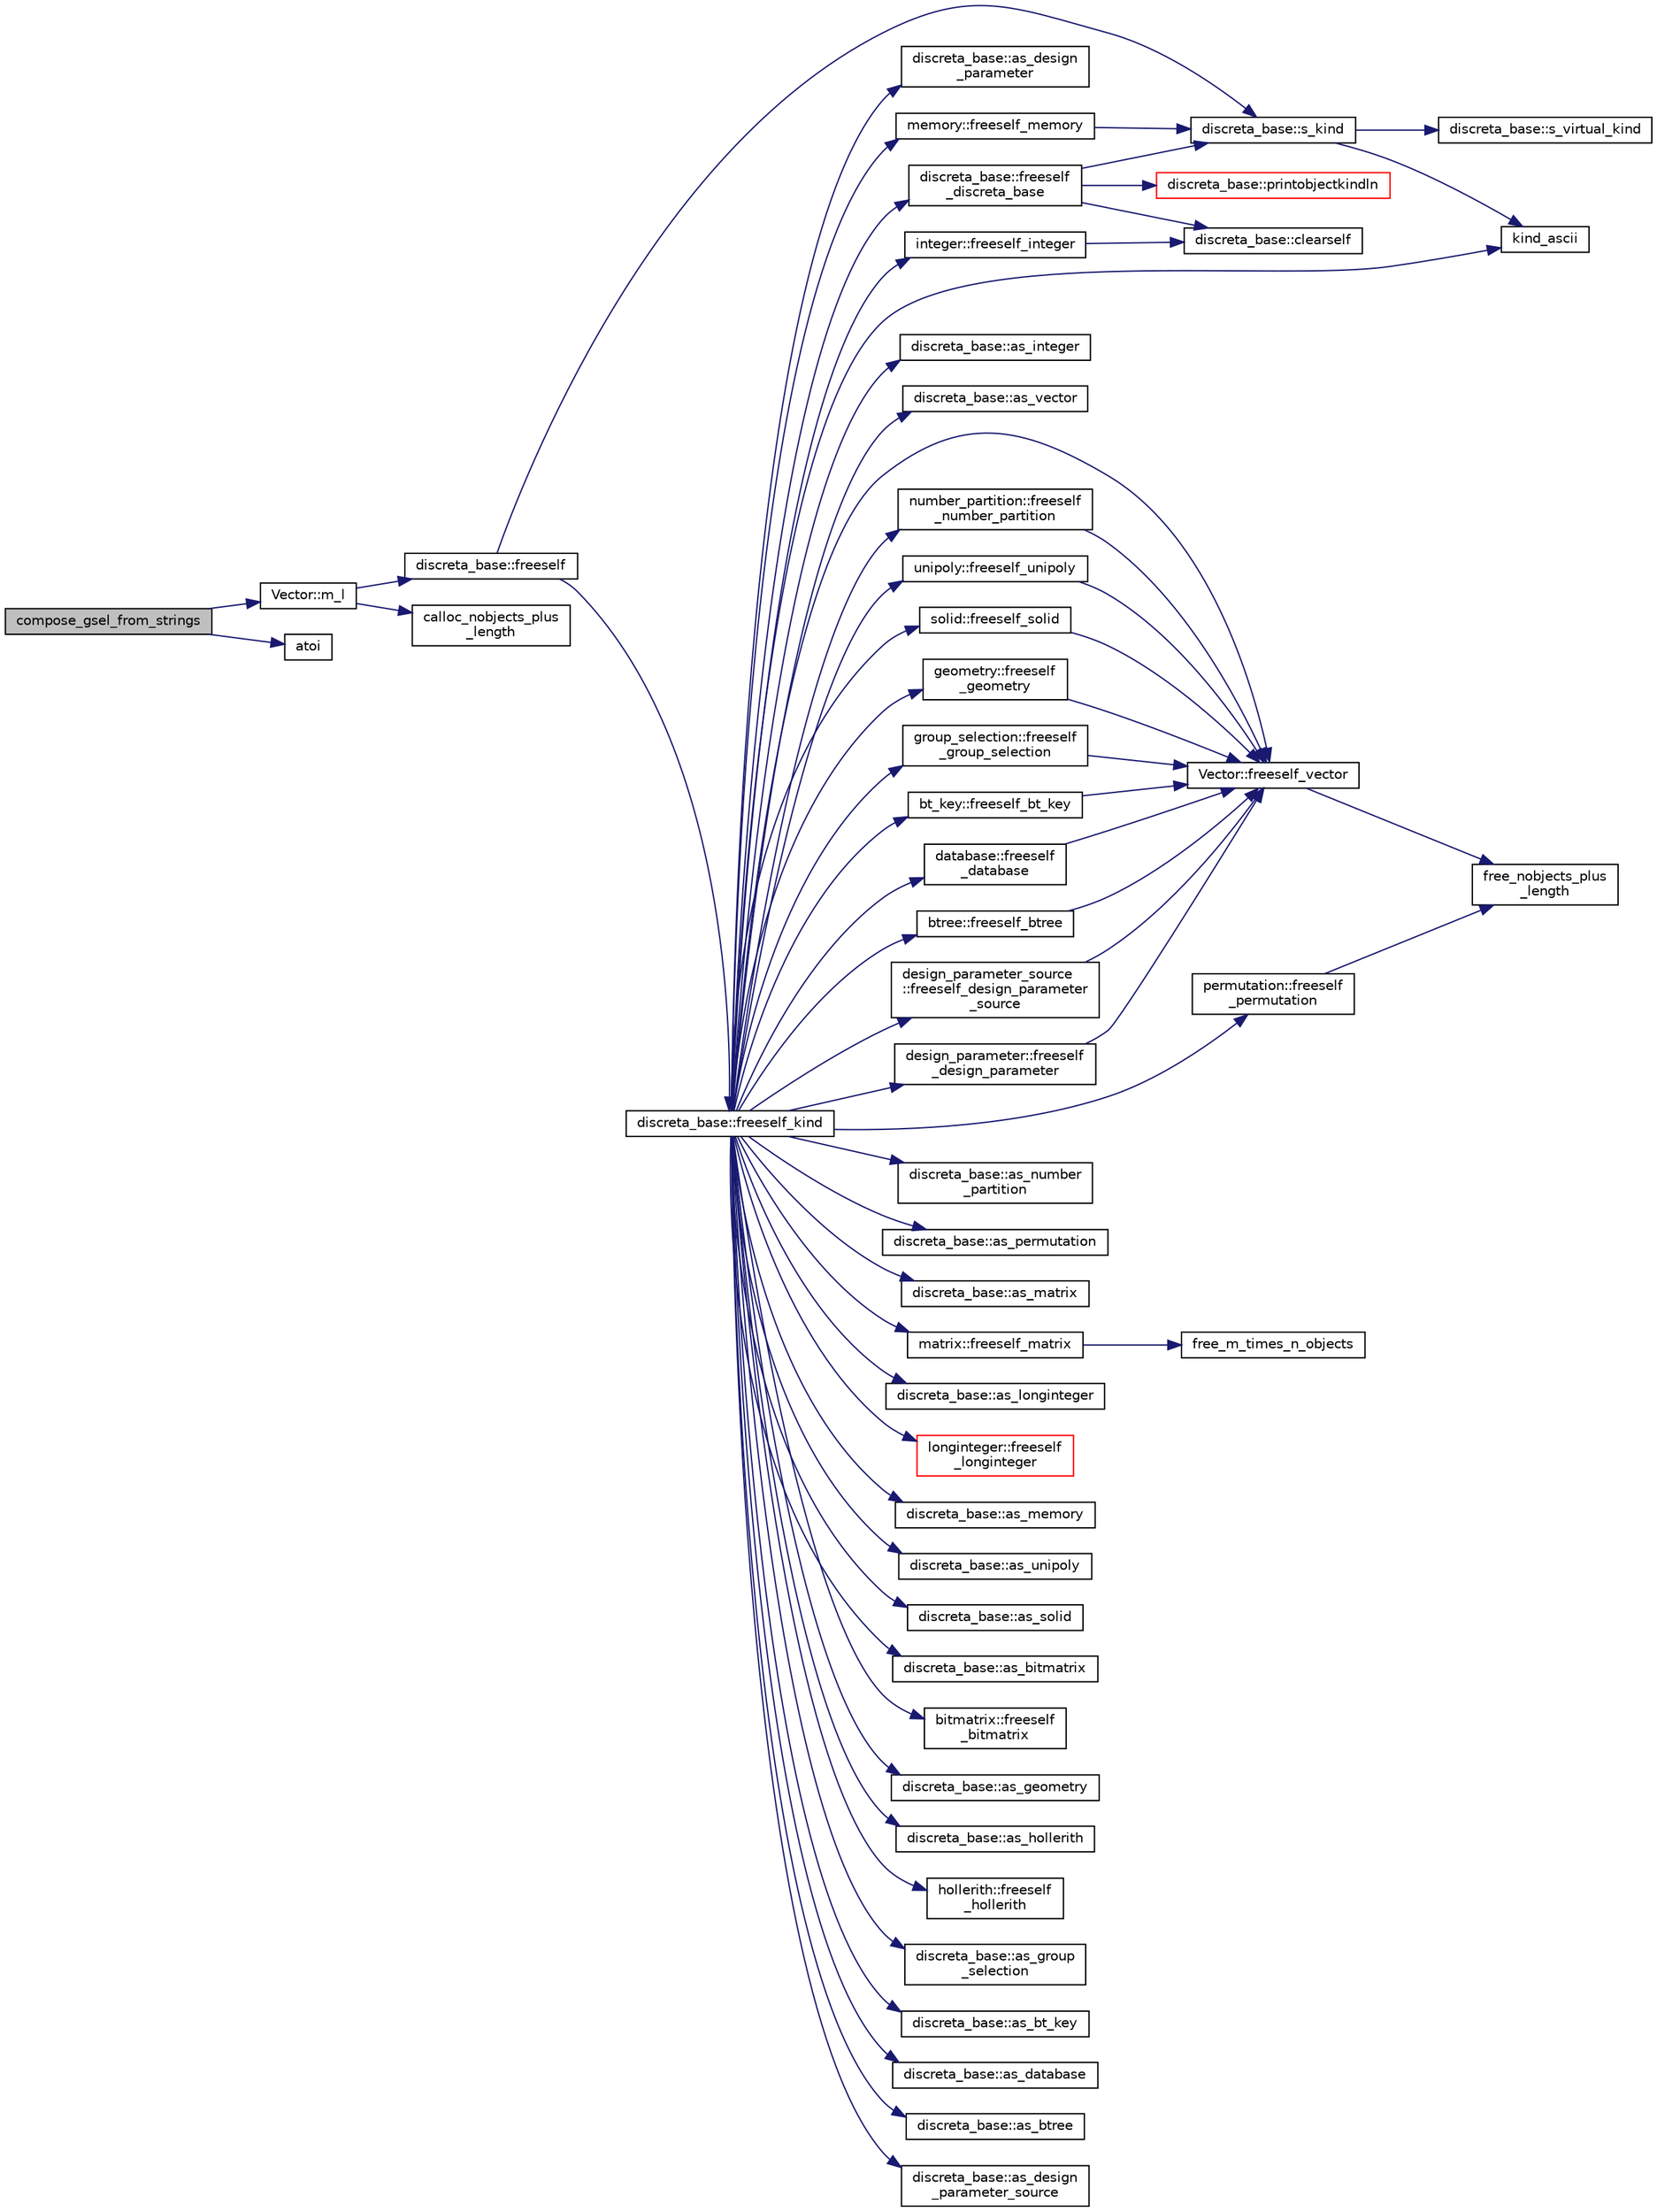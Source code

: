 digraph "compose_gsel_from_strings"
{
  edge [fontname="Helvetica",fontsize="10",labelfontname="Helvetica",labelfontsize="10"];
  node [fontname="Helvetica",fontsize="10",shape=record];
  rankdir="LR";
  Node2020 [label="compose_gsel_from_strings",height=0.2,width=0.4,color="black", fillcolor="grey75", style="filled", fontcolor="black"];
  Node2020 -> Node2021 [color="midnightblue",fontsize="10",style="solid",fontname="Helvetica"];
  Node2021 [label="Vector::m_l",height=0.2,width=0.4,color="black", fillcolor="white", style="filled",URL="$d5/db2/class_vector.html#a00f5520c2a6b4f5282a1a8bcf8ea74eb"];
  Node2021 -> Node2022 [color="midnightblue",fontsize="10",style="solid",fontname="Helvetica"];
  Node2022 [label="discreta_base::freeself",height=0.2,width=0.4,color="black", fillcolor="white", style="filled",URL="$d7/d71/classdiscreta__base.html#a9a3c9501a562293b5667c11b9174d6e5"];
  Node2022 -> Node2023 [color="midnightblue",fontsize="10",style="solid",fontname="Helvetica"];
  Node2023 [label="discreta_base::freeself_kind",height=0.2,width=0.4,color="black", fillcolor="white", style="filled",URL="$d7/d71/classdiscreta__base.html#a63a23ada2165b3838fab719ed458cec8"];
  Node2023 -> Node2024 [color="midnightblue",fontsize="10",style="solid",fontname="Helvetica"];
  Node2024 [label="discreta_base::freeself\l_discreta_base",height=0.2,width=0.4,color="black", fillcolor="white", style="filled",URL="$d7/d71/classdiscreta__base.html#a8b1ec2cee4566034441e066dc2c027db"];
  Node2024 -> Node2025 [color="midnightblue",fontsize="10",style="solid",fontname="Helvetica"];
  Node2025 [label="discreta_base::s_kind",height=0.2,width=0.4,color="black", fillcolor="white", style="filled",URL="$d7/d71/classdiscreta__base.html#a8a830025c74adbbc3362418a7c2ba157"];
  Node2025 -> Node2026 [color="midnightblue",fontsize="10",style="solid",fontname="Helvetica"];
  Node2026 [label="discreta_base::s_virtual_kind",height=0.2,width=0.4,color="black", fillcolor="white", style="filled",URL="$d7/d71/classdiscreta__base.html#a52778a6d6943a468be083d0785d418fb"];
  Node2025 -> Node2027 [color="midnightblue",fontsize="10",style="solid",fontname="Helvetica"];
  Node2027 [label="kind_ascii",height=0.2,width=0.4,color="black", fillcolor="white", style="filled",URL="$d9/d60/discreta_8h.html#ad0ce825a9f29bc6cec27e1b64cfe27bf"];
  Node2024 -> Node2028 [color="midnightblue",fontsize="10",style="solid",fontname="Helvetica"];
  Node2028 [label="discreta_base::printobjectkindln",height=0.2,width=0.4,color="red", fillcolor="white", style="filled",URL="$d7/d71/classdiscreta__base.html#a677ccc8f392ebedde05e453f8cf59559"];
  Node2024 -> Node2030 [color="midnightblue",fontsize="10",style="solid",fontname="Helvetica"];
  Node2030 [label="discreta_base::clearself",height=0.2,width=0.4,color="black", fillcolor="white", style="filled",URL="$d7/d71/classdiscreta__base.html#acc3985eac311491ab6ea3e409cffd3c4"];
  Node2023 -> Node2031 [color="midnightblue",fontsize="10",style="solid",fontname="Helvetica"];
  Node2031 [label="discreta_base::as_integer",height=0.2,width=0.4,color="black", fillcolor="white", style="filled",URL="$d7/d71/classdiscreta__base.html#a00d7691eaf874fd283d942692fe8dd26"];
  Node2023 -> Node2032 [color="midnightblue",fontsize="10",style="solid",fontname="Helvetica"];
  Node2032 [label="integer::freeself_integer",height=0.2,width=0.4,color="black", fillcolor="white", style="filled",URL="$d0/de5/classinteger.html#a02eb557612c9db1820dd75a77151edc0"];
  Node2032 -> Node2030 [color="midnightblue",fontsize="10",style="solid",fontname="Helvetica"];
  Node2023 -> Node2033 [color="midnightblue",fontsize="10",style="solid",fontname="Helvetica"];
  Node2033 [label="discreta_base::as_vector",height=0.2,width=0.4,color="black", fillcolor="white", style="filled",URL="$d7/d71/classdiscreta__base.html#a7bdd6cae39c380b128ee9e17e42cf020"];
  Node2023 -> Node2034 [color="midnightblue",fontsize="10",style="solid",fontname="Helvetica"];
  Node2034 [label="Vector::freeself_vector",height=0.2,width=0.4,color="black", fillcolor="white", style="filled",URL="$d5/db2/class_vector.html#ad55c58937ca8fb342247a2c0fb572d20"];
  Node2034 -> Node2035 [color="midnightblue",fontsize="10",style="solid",fontname="Helvetica"];
  Node2035 [label="free_nobjects_plus\l_length",height=0.2,width=0.4,color="black", fillcolor="white", style="filled",URL="$d9/d60/discreta_8h.html#a9fe9986097b58d1ade2867be95632efb"];
  Node2023 -> Node2036 [color="midnightblue",fontsize="10",style="solid",fontname="Helvetica"];
  Node2036 [label="discreta_base::as_number\l_partition",height=0.2,width=0.4,color="black", fillcolor="white", style="filled",URL="$d7/d71/classdiscreta__base.html#a307aa09de0e925d46697707968ffab00"];
  Node2023 -> Node2037 [color="midnightblue",fontsize="10",style="solid",fontname="Helvetica"];
  Node2037 [label="number_partition::freeself\l_number_partition",height=0.2,width=0.4,color="black", fillcolor="white", style="filled",URL="$df/d50/classnumber__partition.html#aa74111c1c8cd218b654e7b7c1ca42eb5"];
  Node2037 -> Node2034 [color="midnightblue",fontsize="10",style="solid",fontname="Helvetica"];
  Node2023 -> Node2038 [color="midnightblue",fontsize="10",style="solid",fontname="Helvetica"];
  Node2038 [label="discreta_base::as_permutation",height=0.2,width=0.4,color="black", fillcolor="white", style="filled",URL="$d7/d71/classdiscreta__base.html#aa4e72f36a82984239b12ae831e131098"];
  Node2023 -> Node2039 [color="midnightblue",fontsize="10",style="solid",fontname="Helvetica"];
  Node2039 [label="permutation::freeself\l_permutation",height=0.2,width=0.4,color="black", fillcolor="white", style="filled",URL="$d0/d08/classpermutation.html#a1f86343fa765d71c976d79e5ce372c12"];
  Node2039 -> Node2035 [color="midnightblue",fontsize="10",style="solid",fontname="Helvetica"];
  Node2023 -> Node2040 [color="midnightblue",fontsize="10",style="solid",fontname="Helvetica"];
  Node2040 [label="discreta_base::as_matrix",height=0.2,width=0.4,color="black", fillcolor="white", style="filled",URL="$d7/d71/classdiscreta__base.html#ae4d7f56d917a4707b838fbffde6467ff"];
  Node2023 -> Node2041 [color="midnightblue",fontsize="10",style="solid",fontname="Helvetica"];
  Node2041 [label="matrix::freeself_matrix",height=0.2,width=0.4,color="black", fillcolor="white", style="filled",URL="$d1/d8d/classmatrix.html#ab47d61820499f35c15bf82fb6a3b9bd1"];
  Node2041 -> Node2042 [color="midnightblue",fontsize="10",style="solid",fontname="Helvetica"];
  Node2042 [label="free_m_times_n_objects",height=0.2,width=0.4,color="black", fillcolor="white", style="filled",URL="$d9/d60/discreta_8h.html#a5a672671f49ca4a2855b0a601f612aef"];
  Node2023 -> Node2043 [color="midnightblue",fontsize="10",style="solid",fontname="Helvetica"];
  Node2043 [label="discreta_base::as_longinteger",height=0.2,width=0.4,color="black", fillcolor="white", style="filled",URL="$d7/d71/classdiscreta__base.html#a20a094639eb711b10c8694c51937f7cd"];
  Node2023 -> Node2044 [color="midnightblue",fontsize="10",style="solid",fontname="Helvetica"];
  Node2044 [label="longinteger::freeself\l_longinteger",height=0.2,width=0.4,color="red", fillcolor="white", style="filled",URL="$d3/d71/classlonginteger.html#a82006f4b7c6bf897de0387497e16c219"];
  Node2023 -> Node2046 [color="midnightblue",fontsize="10",style="solid",fontname="Helvetica"];
  Node2046 [label="discreta_base::as_memory",height=0.2,width=0.4,color="black", fillcolor="white", style="filled",URL="$d7/d71/classdiscreta__base.html#ad94b2d7dce0cd4fa22db57f6e79c4bd2"];
  Node2023 -> Node2047 [color="midnightblue",fontsize="10",style="solid",fontname="Helvetica"];
  Node2047 [label="memory::freeself_memory",height=0.2,width=0.4,color="black", fillcolor="white", style="filled",URL="$d8/d99/classmemory.html#a19366f9105d79a0e818cc19255d7ef4f"];
  Node2047 -> Node2025 [color="midnightblue",fontsize="10",style="solid",fontname="Helvetica"];
  Node2023 -> Node2048 [color="midnightblue",fontsize="10",style="solid",fontname="Helvetica"];
  Node2048 [label="discreta_base::as_unipoly",height=0.2,width=0.4,color="black", fillcolor="white", style="filled",URL="$d7/d71/classdiscreta__base.html#ad50d8027f039fe5c2478cddb243adc9d"];
  Node2023 -> Node2049 [color="midnightblue",fontsize="10",style="solid",fontname="Helvetica"];
  Node2049 [label="unipoly::freeself_unipoly",height=0.2,width=0.4,color="black", fillcolor="white", style="filled",URL="$d1/d89/classunipoly.html#aad315db6c6adb555a0c63877aab7d27e"];
  Node2049 -> Node2034 [color="midnightblue",fontsize="10",style="solid",fontname="Helvetica"];
  Node2023 -> Node2050 [color="midnightblue",fontsize="10",style="solid",fontname="Helvetica"];
  Node2050 [label="discreta_base::as_solid",height=0.2,width=0.4,color="black", fillcolor="white", style="filled",URL="$d7/d71/classdiscreta__base.html#a1fc5f2b85ec97ab0a69dd64903c970a5"];
  Node2023 -> Node2051 [color="midnightblue",fontsize="10",style="solid",fontname="Helvetica"];
  Node2051 [label="solid::freeself_solid",height=0.2,width=0.4,color="black", fillcolor="white", style="filled",URL="$d8/def/classsolid.html#a84c2f0abd7b24b1cf2ccefa9c99567fe"];
  Node2051 -> Node2034 [color="midnightblue",fontsize="10",style="solid",fontname="Helvetica"];
  Node2023 -> Node2052 [color="midnightblue",fontsize="10",style="solid",fontname="Helvetica"];
  Node2052 [label="discreta_base::as_bitmatrix",height=0.2,width=0.4,color="black", fillcolor="white", style="filled",URL="$d7/d71/classdiscreta__base.html#a071ad54ea8ef6c9d1d15f532e5a76df6"];
  Node2023 -> Node2053 [color="midnightblue",fontsize="10",style="solid",fontname="Helvetica"];
  Node2053 [label="bitmatrix::freeself\l_bitmatrix",height=0.2,width=0.4,color="black", fillcolor="white", style="filled",URL="$de/dc8/classbitmatrix.html#a4b84eed56a244df63819eae6b7ba1eff"];
  Node2023 -> Node2054 [color="midnightblue",fontsize="10",style="solid",fontname="Helvetica"];
  Node2054 [label="discreta_base::as_geometry",height=0.2,width=0.4,color="black", fillcolor="white", style="filled",URL="$d7/d71/classdiscreta__base.html#a38fc7b4cdd830703e9d87354b79bc5c8"];
  Node2023 -> Node2055 [color="midnightblue",fontsize="10",style="solid",fontname="Helvetica"];
  Node2055 [label="geometry::freeself\l_geometry",height=0.2,width=0.4,color="black", fillcolor="white", style="filled",URL="$da/d44/classgeometry.html#a504b1b52d24b4ae00d9fd0b7838b57e6"];
  Node2055 -> Node2034 [color="midnightblue",fontsize="10",style="solid",fontname="Helvetica"];
  Node2023 -> Node2056 [color="midnightblue",fontsize="10",style="solid",fontname="Helvetica"];
  Node2056 [label="discreta_base::as_hollerith",height=0.2,width=0.4,color="black", fillcolor="white", style="filled",URL="$d7/d71/classdiscreta__base.html#a3e66f82711f314710107e2f29e589690"];
  Node2023 -> Node2057 [color="midnightblue",fontsize="10",style="solid",fontname="Helvetica"];
  Node2057 [label="hollerith::freeself\l_hollerith",height=0.2,width=0.4,color="black", fillcolor="white", style="filled",URL="$d8/d99/classhollerith.html#a240d1b30780c9e09323d0b3ad5e2d1f7"];
  Node2023 -> Node2058 [color="midnightblue",fontsize="10",style="solid",fontname="Helvetica"];
  Node2058 [label="discreta_base::as_group\l_selection",height=0.2,width=0.4,color="black", fillcolor="white", style="filled",URL="$d7/d71/classdiscreta__base.html#aae1bac4883c567718bef9fb610abbdc8"];
  Node2023 -> Node2059 [color="midnightblue",fontsize="10",style="solid",fontname="Helvetica"];
  Node2059 [label="group_selection::freeself\l_group_selection",height=0.2,width=0.4,color="black", fillcolor="white", style="filled",URL="$d6/db0/classgroup__selection.html#a778b1a466858bf7f90516eeba1795798"];
  Node2059 -> Node2034 [color="midnightblue",fontsize="10",style="solid",fontname="Helvetica"];
  Node2023 -> Node2060 [color="midnightblue",fontsize="10",style="solid",fontname="Helvetica"];
  Node2060 [label="discreta_base::as_bt_key",height=0.2,width=0.4,color="black", fillcolor="white", style="filled",URL="$d7/d71/classdiscreta__base.html#a2734c6e08dca17cf6588bd5064ec1b9f"];
  Node2023 -> Node2061 [color="midnightblue",fontsize="10",style="solid",fontname="Helvetica"];
  Node2061 [label="bt_key::freeself_bt_key",height=0.2,width=0.4,color="black", fillcolor="white", style="filled",URL="$d1/de5/classbt__key.html#aad1f5a9b943d3ae072f1d09a9bb126c6"];
  Node2061 -> Node2034 [color="midnightblue",fontsize="10",style="solid",fontname="Helvetica"];
  Node2023 -> Node2062 [color="midnightblue",fontsize="10",style="solid",fontname="Helvetica"];
  Node2062 [label="discreta_base::as_database",height=0.2,width=0.4,color="black", fillcolor="white", style="filled",URL="$d7/d71/classdiscreta__base.html#ab055d39d58210a2b03ba3d33703b09a9"];
  Node2023 -> Node2063 [color="midnightblue",fontsize="10",style="solid",fontname="Helvetica"];
  Node2063 [label="database::freeself\l_database",height=0.2,width=0.4,color="black", fillcolor="white", style="filled",URL="$db/d72/classdatabase.html#a4dc263211f9b364e4fa733c8cf53e066"];
  Node2063 -> Node2034 [color="midnightblue",fontsize="10",style="solid",fontname="Helvetica"];
  Node2023 -> Node2064 [color="midnightblue",fontsize="10",style="solid",fontname="Helvetica"];
  Node2064 [label="discreta_base::as_btree",height=0.2,width=0.4,color="black", fillcolor="white", style="filled",URL="$d7/d71/classdiscreta__base.html#a78e76674cef2ec113c17989c11288778"];
  Node2023 -> Node2065 [color="midnightblue",fontsize="10",style="solid",fontname="Helvetica"];
  Node2065 [label="btree::freeself_btree",height=0.2,width=0.4,color="black", fillcolor="white", style="filled",URL="$dd/db0/classbtree.html#af866a69c5f887781efdcd491d71f2c28"];
  Node2065 -> Node2034 [color="midnightblue",fontsize="10",style="solid",fontname="Helvetica"];
  Node2023 -> Node2066 [color="midnightblue",fontsize="10",style="solid",fontname="Helvetica"];
  Node2066 [label="discreta_base::as_design\l_parameter_source",height=0.2,width=0.4,color="black", fillcolor="white", style="filled",URL="$d7/d71/classdiscreta__base.html#a59cbf837c6582ded5bc586265d13d81a"];
  Node2023 -> Node2067 [color="midnightblue",fontsize="10",style="solid",fontname="Helvetica"];
  Node2067 [label="design_parameter_source\l::freeself_design_parameter\l_source",height=0.2,width=0.4,color="black", fillcolor="white", style="filled",URL="$df/d4b/classdesign__parameter__source.html#a61e751fbde5330ede70525d4953bbc79"];
  Node2067 -> Node2034 [color="midnightblue",fontsize="10",style="solid",fontname="Helvetica"];
  Node2023 -> Node2068 [color="midnightblue",fontsize="10",style="solid",fontname="Helvetica"];
  Node2068 [label="discreta_base::as_design\l_parameter",height=0.2,width=0.4,color="black", fillcolor="white", style="filled",URL="$d7/d71/classdiscreta__base.html#aab24ff38ea1c5471ab3de42e014d0f2a"];
  Node2023 -> Node2069 [color="midnightblue",fontsize="10",style="solid",fontname="Helvetica"];
  Node2069 [label="design_parameter::freeself\l_design_parameter",height=0.2,width=0.4,color="black", fillcolor="white", style="filled",URL="$da/d94/classdesign__parameter.html#a0e7274960527530080b673a9d9e53fed"];
  Node2069 -> Node2034 [color="midnightblue",fontsize="10",style="solid",fontname="Helvetica"];
  Node2023 -> Node2027 [color="midnightblue",fontsize="10",style="solid",fontname="Helvetica"];
  Node2022 -> Node2025 [color="midnightblue",fontsize="10",style="solid",fontname="Helvetica"];
  Node2021 -> Node2070 [color="midnightblue",fontsize="10",style="solid",fontname="Helvetica"];
  Node2070 [label="calloc_nobjects_plus\l_length",height=0.2,width=0.4,color="black", fillcolor="white", style="filled",URL="$d9/d60/discreta_8h.html#a71599d54c8c17dfa065a363f5cdd0aa4"];
  Node2020 -> Node2071 [color="midnightblue",fontsize="10",style="solid",fontname="Helvetica"];
  Node2071 [label="atoi",height=0.2,width=0.4,color="black", fillcolor="white", style="filled",URL="$d9/d60/discreta_8h.html#ad0ac71cbcb495289e474437d6b7d7fac"];
}
